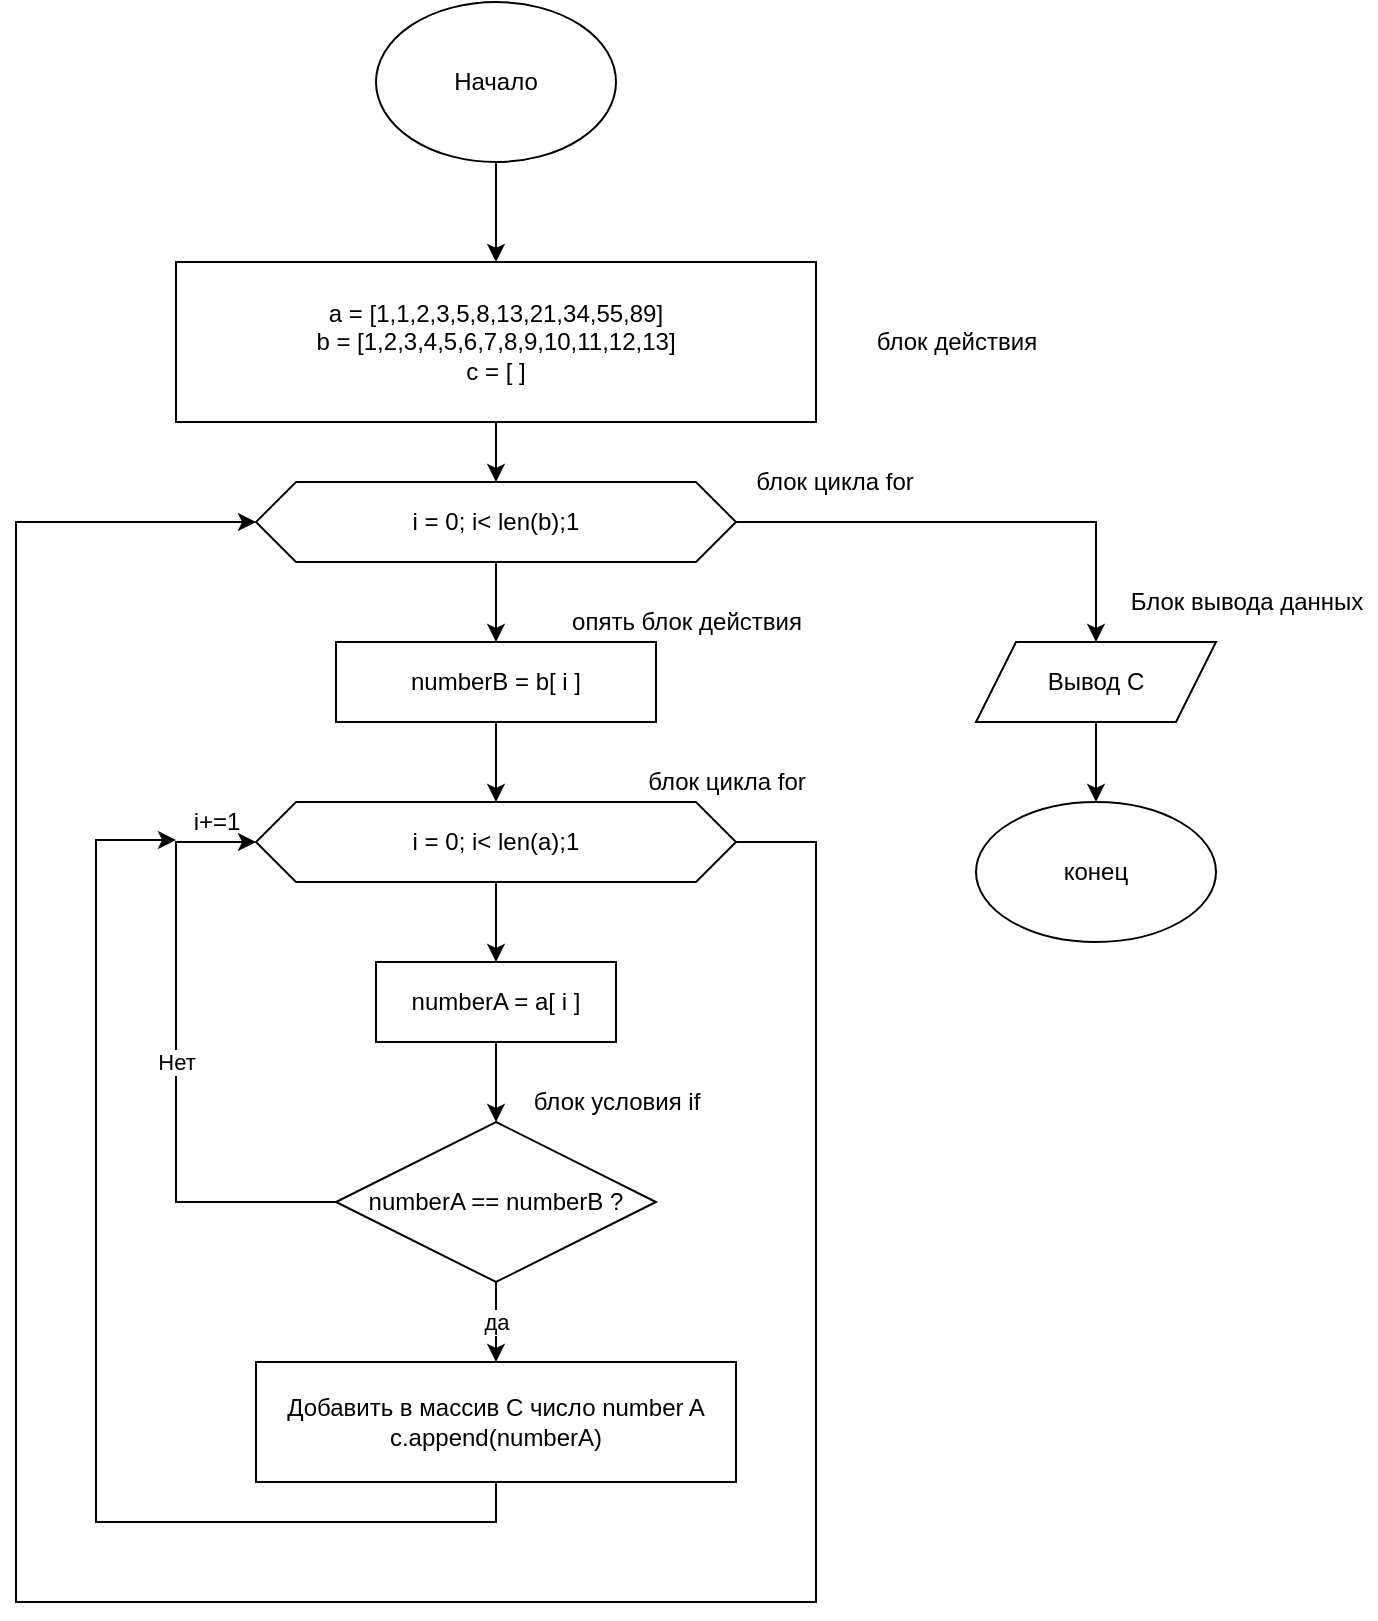<mxfile version="14.0.4" type="device"><diagram id="DQGGqG5VZkmViBFBBVcZ" name="Page-1"><mxGraphModel dx="1739" dy="1987" grid="1" gridSize="10" guides="1" tooltips="1" connect="1" arrows="1" fold="1" page="1" pageScale="1" pageWidth="827" pageHeight="1169" math="0" shadow="0"><root><mxCell id="0"/><mxCell id="1" parent="0"/><mxCell id="6al5zyjSYullXdt6zTFN-7" value="" style="edgeStyle=orthogonalEdgeStyle;rounded=0;orthogonalLoop=1;jettySize=auto;html=1;" parent="1" source="6al5zyjSYullXdt6zTFN-2" target="6al5zyjSYullXdt6zTFN-3" edge="1"><mxGeometry relative="1" as="geometry"/></mxCell><mxCell id="6al5zyjSYullXdt6zTFN-2" value="a = [1,1,2,3,5,8,13,21,34,55,89]&lt;br&gt;b = [1,2,3,4,5,6,7,8,9,10,11,12,13]&lt;br&gt;c = [ ]" style="whiteSpace=wrap;html=1;" parent="1" vertex="1"><mxGeometry x="40" y="90" width="320" height="80" as="geometry"/></mxCell><mxCell id="6al5zyjSYullXdt6zTFN-8" value="" style="edgeStyle=orthogonalEdgeStyle;rounded=0;orthogonalLoop=1;jettySize=auto;html=1;" parent="1" source="6al5zyjSYullXdt6zTFN-3" target="6al5zyjSYullXdt6zTFN-4" edge="1"><mxGeometry relative="1" as="geometry"/></mxCell><mxCell id="6al5zyjSYullXdt6zTFN-23" style="edgeStyle=orthogonalEdgeStyle;rounded=0;orthogonalLoop=1;jettySize=auto;html=1;exitX=1;exitY=0.5;exitDx=0;exitDy=0;entryX=0.5;entryY=0;entryDx=0;entryDy=0;" parent="1" source="6al5zyjSYullXdt6zTFN-3" target="6al5zyjSYullXdt6zTFN-22" edge="1"><mxGeometry relative="1" as="geometry"/></mxCell><mxCell id="6al5zyjSYullXdt6zTFN-3" value="i = 0; i&amp;lt; len(b);1" style="shape=hexagon;perimeter=hexagonPerimeter2;whiteSpace=wrap;html=1;fixedSize=1;" parent="1" vertex="1"><mxGeometry x="80" y="200" width="240" height="40" as="geometry"/></mxCell><mxCell id="6al5zyjSYullXdt6zTFN-9" value="" style="edgeStyle=orthogonalEdgeStyle;rounded=0;orthogonalLoop=1;jettySize=auto;html=1;" parent="1" source="6al5zyjSYullXdt6zTFN-4" target="6al5zyjSYullXdt6zTFN-6" edge="1"><mxGeometry relative="1" as="geometry"/></mxCell><mxCell id="6al5zyjSYullXdt6zTFN-4" value="numberB = b[ i ]" style="whiteSpace=wrap;html=1;" parent="1" vertex="1"><mxGeometry x="120" y="280" width="160" height="40" as="geometry"/></mxCell><mxCell id="6al5zyjSYullXdt6zTFN-13" value="" style="edgeStyle=orthogonalEdgeStyle;rounded=0;orthogonalLoop=1;jettySize=auto;html=1;" parent="1" source="6al5zyjSYullXdt6zTFN-6" target="6al5zyjSYullXdt6zTFN-10" edge="1"><mxGeometry relative="1" as="geometry"/></mxCell><mxCell id="6al5zyjSYullXdt6zTFN-21" style="edgeStyle=orthogonalEdgeStyle;rounded=0;orthogonalLoop=1;jettySize=auto;html=1;exitX=1;exitY=0.5;exitDx=0;exitDy=0;entryX=0;entryY=0.5;entryDx=0;entryDy=0;" parent="1" source="6al5zyjSYullXdt6zTFN-6" edge="1" target="6al5zyjSYullXdt6zTFN-3"><mxGeometry relative="1" as="geometry"><mxPoint y="220" as="targetPoint"/><Array as="points"><mxPoint x="360" y="380"/><mxPoint x="360" y="760"/><mxPoint x="-40" y="760"/><mxPoint x="-40" y="220"/></Array></mxGeometry></mxCell><mxCell id="6al5zyjSYullXdt6zTFN-6" value="i = 0; i&amp;lt; len(a);1" style="shape=hexagon;perimeter=hexagonPerimeter2;whiteSpace=wrap;html=1;fixedSize=1;" parent="1" vertex="1"><mxGeometry x="80" y="360" width="240" height="40" as="geometry"/></mxCell><mxCell id="6al5zyjSYullXdt6zTFN-14" value="" style="edgeStyle=orthogonalEdgeStyle;rounded=0;orthogonalLoop=1;jettySize=auto;html=1;" parent="1" source="6al5zyjSYullXdt6zTFN-10" target="6al5zyjSYullXdt6zTFN-11" edge="1"><mxGeometry relative="1" as="geometry"/></mxCell><mxCell id="6al5zyjSYullXdt6zTFN-10" value="numberA = a[ i ]" style="whiteSpace=wrap;html=1;" parent="1" vertex="1"><mxGeometry x="140" y="440" width="120" height="40" as="geometry"/></mxCell><mxCell id="6al5zyjSYullXdt6zTFN-16" value="да" style="edgeStyle=orthogonalEdgeStyle;rounded=0;orthogonalLoop=1;jettySize=auto;html=1;" parent="1" source="6al5zyjSYullXdt6zTFN-11" target="6al5zyjSYullXdt6zTFN-15" edge="1"><mxGeometry relative="1" as="geometry"/></mxCell><mxCell id="6al5zyjSYullXdt6zTFN-17" value="Нет" style="edgeStyle=orthogonalEdgeStyle;rounded=0;orthogonalLoop=1;jettySize=auto;html=1;exitX=0;exitY=0.5;exitDx=0;exitDy=0;entryX=0;entryY=0.5;entryDx=0;entryDy=0;" parent="1" source="6al5zyjSYullXdt6zTFN-11" target="6al5zyjSYullXdt6zTFN-6" edge="1"><mxGeometry relative="1" as="geometry"><Array as="points"><mxPoint x="40" y="560"/><mxPoint x="40" y="380"/></Array></mxGeometry></mxCell><mxCell id="6al5zyjSYullXdt6zTFN-11" value="numberA == numberB ?" style="rhombus;whiteSpace=wrap;html=1;" parent="1" vertex="1"><mxGeometry x="120" y="520" width="160" height="80" as="geometry"/></mxCell><mxCell id="6al5zyjSYullXdt6zTFN-20" style="edgeStyle=orthogonalEdgeStyle;rounded=0;orthogonalLoop=1;jettySize=auto;html=1;exitX=0.5;exitY=1;exitDx=0;exitDy=0;entryX=0;entryY=0.95;entryDx=0;entryDy=0;entryPerimeter=0;" parent="1" source="6al5zyjSYullXdt6zTFN-15" target="6al5zyjSYullXdt6zTFN-18" edge="1"><mxGeometry relative="1" as="geometry"><mxPoint y="430" as="targetPoint"/><Array as="points"><mxPoint x="200" y="720"/><mxPoint y="720"/><mxPoint y="379"/></Array></mxGeometry></mxCell><mxCell id="6al5zyjSYullXdt6zTFN-15" value="Добавить в массив C число number A&lt;br&gt;c.append(numberA)" style="whiteSpace=wrap;html=1;" parent="1" vertex="1"><mxGeometry x="80" y="640" width="240" height="60" as="geometry"/></mxCell><mxCell id="6al5zyjSYullXdt6zTFN-18" value="i+=1" style="text;html=1;align=center;verticalAlign=middle;resizable=0;points=[];autosize=1;" parent="1" vertex="1"><mxGeometry x="40" y="360" width="40" height="20" as="geometry"/></mxCell><mxCell id="6al5zyjSYullXdt6zTFN-25" value="" style="edgeStyle=orthogonalEdgeStyle;rounded=0;orthogonalLoop=1;jettySize=auto;html=1;" parent="1" source="6al5zyjSYullXdt6zTFN-22" target="6al5zyjSYullXdt6zTFN-24" edge="1"><mxGeometry relative="1" as="geometry"/></mxCell><mxCell id="6al5zyjSYullXdt6zTFN-22" value="Вывод С" style="shape=parallelogram;perimeter=parallelogramPerimeter;whiteSpace=wrap;html=1;fixedSize=1;" parent="1" vertex="1"><mxGeometry x="440" y="280" width="120" height="40" as="geometry"/></mxCell><mxCell id="6al5zyjSYullXdt6zTFN-24" value="конец" style="ellipse;whiteSpace=wrap;html=1;" parent="1" vertex="1"><mxGeometry x="440" y="360" width="120" height="70" as="geometry"/></mxCell><mxCell id="l2FCo9F4xuWvKwBrj_bx-1" value="блок действия" style="text;html=1;align=center;verticalAlign=middle;resizable=0;points=[];autosize=1;" vertex="1" parent="1"><mxGeometry x="380" y="120" width="100" height="20" as="geometry"/></mxCell><mxCell id="l2FCo9F4xuWvKwBrj_bx-2" value="блок цикла for" style="text;html=1;align=center;verticalAlign=middle;resizable=0;points=[];autosize=1;" vertex="1" parent="1"><mxGeometry x="324" y="190" width="90" height="20" as="geometry"/></mxCell><mxCell id="l2FCo9F4xuWvKwBrj_bx-3" value="опять блок действия" style="text;html=1;align=center;verticalAlign=middle;resizable=0;points=[];autosize=1;" vertex="1" parent="1"><mxGeometry x="230" y="260" width="130" height="20" as="geometry"/></mxCell><mxCell id="l2FCo9F4xuWvKwBrj_bx-4" value="блок цикла for" style="text;html=1;align=center;verticalAlign=middle;resizable=0;points=[];autosize=1;" vertex="1" parent="1"><mxGeometry x="270" y="340" width="90" height="20" as="geometry"/></mxCell><mxCell id="l2FCo9F4xuWvKwBrj_bx-5" value="блок условия if" style="text;html=1;align=center;verticalAlign=middle;resizable=0;points=[];autosize=1;" vertex="1" parent="1"><mxGeometry x="210" y="500" width="100" height="20" as="geometry"/></mxCell><mxCell id="l2FCo9F4xuWvKwBrj_bx-6" value="Блок вывода данных" style="text;html=1;align=center;verticalAlign=middle;resizable=0;points=[];autosize=1;" vertex="1" parent="1"><mxGeometry x="510" y="250" width="130" height="20" as="geometry"/></mxCell><mxCell id="l2FCo9F4xuWvKwBrj_bx-8" value="" style="edgeStyle=orthogonalEdgeStyle;rounded=0;orthogonalLoop=1;jettySize=auto;html=1;" edge="1" parent="1" source="l2FCo9F4xuWvKwBrj_bx-7" target="6al5zyjSYullXdt6zTFN-2"><mxGeometry relative="1" as="geometry"/></mxCell><mxCell id="l2FCo9F4xuWvKwBrj_bx-7" value="Начало" style="ellipse;whiteSpace=wrap;html=1;" vertex="1" parent="1"><mxGeometry x="140" y="-40" width="120" height="80" as="geometry"/></mxCell></root></mxGraphModel></diagram></mxfile>